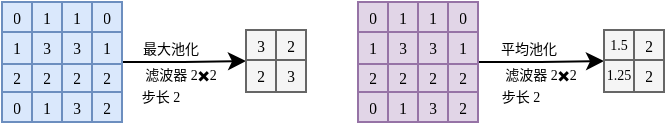 <mxfile version="26.0.6">
  <diagram name="第 1 页" id="izp8Pm4jLJMSe67JTXpb">
    <mxGraphModel dx="589" dy="300" grid="1" gridSize="10" guides="1" tooltips="1" connect="1" arrows="1" fold="1" page="1" pageScale="1" pageWidth="827" pageHeight="1169" math="0" shadow="0">
      <root>
        <mxCell id="0" />
        <mxCell id="1" parent="0" />
        <mxCell id="DKYEslgWa8Cab13rM7Y5-148" value="" style="edgeStyle=orthogonalEdgeStyle;rounded=0;orthogonalLoop=1;jettySize=auto;html=1;fontFamily=宋体;fontSource=https%3A%2F%2Ffonts.googleapis.com%2Fcss%3Ffamily%3D%25E5%25AE%258B%25E4%25BD%2593;" edge="1" parent="1" source="DKYEslgWa8Cab13rM7Y5-1" target="DKYEslgWa8Cab13rM7Y5-127">
          <mxGeometry relative="1" as="geometry" />
        </mxCell>
        <mxCell id="DKYEslgWa8Cab13rM7Y5-1" value="" style="shape=table;startSize=0;container=1;collapsible=0;childLayout=tableLayout;fontSize=8;fontFamily=Times New Roman;swimlaneLine=1;fillColor=#dae8fc;strokeColor=#6c8ebf;" vertex="1" parent="1">
          <mxGeometry x="122" y="120" width="60" height="60" as="geometry" />
        </mxCell>
        <mxCell id="DKYEslgWa8Cab13rM7Y5-2" style="shape=tableRow;horizontal=0;startSize=0;swimlaneHead=0;swimlaneBody=0;strokeColor=inherit;top=0;left=0;bottom=0;right=0;collapsible=0;dropTarget=0;fillColor=none;points=[[0,0.5],[1,0.5]];portConstraint=eastwest;fontSize=8;fontFamily=Times New Roman;" vertex="1" parent="DKYEslgWa8Cab13rM7Y5-1">
          <mxGeometry width="60" height="15" as="geometry" />
        </mxCell>
        <mxCell id="DKYEslgWa8Cab13rM7Y5-3" value="0" style="shape=partialRectangle;html=1;whiteSpace=wrap;connectable=0;strokeColor=inherit;overflow=hidden;fillColor=none;top=0;left=0;bottom=0;right=0;pointerEvents=1;fontSize=8;fontFamily=Times New Roman;" vertex="1" parent="DKYEslgWa8Cab13rM7Y5-2">
          <mxGeometry width="15" height="15" as="geometry">
            <mxRectangle width="15" height="15" as="alternateBounds" />
          </mxGeometry>
        </mxCell>
        <mxCell id="DKYEslgWa8Cab13rM7Y5-4" value="1" style="shape=partialRectangle;html=1;whiteSpace=wrap;connectable=0;strokeColor=inherit;overflow=hidden;fillColor=none;top=0;left=0;bottom=0;right=0;pointerEvents=1;fontSize=8;fontFamily=Times New Roman;" vertex="1" parent="DKYEslgWa8Cab13rM7Y5-2">
          <mxGeometry x="15" width="15" height="15" as="geometry">
            <mxRectangle width="15" height="15" as="alternateBounds" />
          </mxGeometry>
        </mxCell>
        <mxCell id="DKYEslgWa8Cab13rM7Y5-5" value="1" style="shape=partialRectangle;html=1;whiteSpace=wrap;connectable=0;strokeColor=inherit;overflow=hidden;fillColor=none;top=0;left=0;bottom=0;right=0;pointerEvents=1;fontSize=8;fontFamily=Times New Roman;" vertex="1" parent="DKYEslgWa8Cab13rM7Y5-2">
          <mxGeometry x="30" width="15" height="15" as="geometry">
            <mxRectangle width="15" height="15" as="alternateBounds" />
          </mxGeometry>
        </mxCell>
        <mxCell id="DKYEslgWa8Cab13rM7Y5-6" value="0" style="shape=partialRectangle;html=1;whiteSpace=wrap;connectable=0;strokeColor=inherit;overflow=hidden;fillColor=none;top=0;left=0;bottom=0;right=0;pointerEvents=1;fontSize=8;fontFamily=Times New Roman;" vertex="1" parent="DKYEslgWa8Cab13rM7Y5-2">
          <mxGeometry x="45" width="15" height="15" as="geometry">
            <mxRectangle width="15" height="15" as="alternateBounds" />
          </mxGeometry>
        </mxCell>
        <mxCell id="DKYEslgWa8Cab13rM7Y5-7" style="shape=tableRow;horizontal=0;startSize=0;swimlaneHead=0;swimlaneBody=0;strokeColor=inherit;top=0;left=0;bottom=0;right=0;collapsible=0;dropTarget=0;fillColor=none;points=[[0,0.5],[1,0.5]];portConstraint=eastwest;fontSize=8;fontFamily=Times New Roman;" vertex="1" parent="DKYEslgWa8Cab13rM7Y5-1">
          <mxGeometry y="15" width="60" height="16" as="geometry" />
        </mxCell>
        <mxCell id="DKYEslgWa8Cab13rM7Y5-8" value="1" style="shape=partialRectangle;html=1;whiteSpace=wrap;connectable=0;strokeColor=inherit;overflow=hidden;fillColor=none;top=0;left=0;bottom=0;right=0;pointerEvents=1;fontSize=8;fontFamily=Times New Roman;" vertex="1" parent="DKYEslgWa8Cab13rM7Y5-7">
          <mxGeometry width="15" height="16" as="geometry">
            <mxRectangle width="15" height="16" as="alternateBounds" />
          </mxGeometry>
        </mxCell>
        <mxCell id="DKYEslgWa8Cab13rM7Y5-9" value="3" style="shape=partialRectangle;html=1;whiteSpace=wrap;connectable=0;strokeColor=inherit;overflow=hidden;fillColor=none;top=0;left=0;bottom=0;right=0;pointerEvents=1;fontSize=8;fontFamily=Times New Roman;" vertex="1" parent="DKYEslgWa8Cab13rM7Y5-7">
          <mxGeometry x="15" width="15" height="16" as="geometry">
            <mxRectangle width="15" height="16" as="alternateBounds" />
          </mxGeometry>
        </mxCell>
        <mxCell id="DKYEslgWa8Cab13rM7Y5-10" value="3" style="shape=partialRectangle;html=1;whiteSpace=wrap;connectable=0;strokeColor=inherit;overflow=hidden;fillColor=none;top=0;left=0;bottom=0;right=0;pointerEvents=1;fontSize=8;fontFamily=Times New Roman;" vertex="1" parent="DKYEslgWa8Cab13rM7Y5-7">
          <mxGeometry x="30" width="15" height="16" as="geometry">
            <mxRectangle width="15" height="16" as="alternateBounds" />
          </mxGeometry>
        </mxCell>
        <mxCell id="DKYEslgWa8Cab13rM7Y5-11" value="1" style="shape=partialRectangle;html=1;whiteSpace=wrap;connectable=0;strokeColor=inherit;overflow=hidden;fillColor=none;top=0;left=0;bottom=0;right=0;pointerEvents=1;fontSize=8;fontFamily=Times New Roman;" vertex="1" parent="DKYEslgWa8Cab13rM7Y5-7">
          <mxGeometry x="45" width="15" height="16" as="geometry">
            <mxRectangle width="15" height="16" as="alternateBounds" />
          </mxGeometry>
        </mxCell>
        <mxCell id="DKYEslgWa8Cab13rM7Y5-12" style="shape=tableRow;horizontal=0;startSize=0;swimlaneHead=0;swimlaneBody=0;strokeColor=inherit;top=0;left=0;bottom=0;right=0;collapsible=0;dropTarget=0;fillColor=none;points=[[0,0.5],[1,0.5]];portConstraint=eastwest;fontSize=8;fontFamily=Times New Roman;" vertex="1" parent="DKYEslgWa8Cab13rM7Y5-1">
          <mxGeometry y="31" width="60" height="14" as="geometry" />
        </mxCell>
        <mxCell id="DKYEslgWa8Cab13rM7Y5-13" value="2" style="shape=partialRectangle;html=1;whiteSpace=wrap;connectable=0;strokeColor=inherit;overflow=hidden;fillColor=none;top=0;left=0;bottom=0;right=0;pointerEvents=1;fontSize=8;fontFamily=Times New Roman;" vertex="1" parent="DKYEslgWa8Cab13rM7Y5-12">
          <mxGeometry width="15" height="14" as="geometry">
            <mxRectangle width="15" height="14" as="alternateBounds" />
          </mxGeometry>
        </mxCell>
        <mxCell id="DKYEslgWa8Cab13rM7Y5-14" value="2" style="shape=partialRectangle;html=1;whiteSpace=wrap;connectable=0;strokeColor=inherit;overflow=hidden;fillColor=none;top=0;left=0;bottom=0;right=0;pointerEvents=1;fontSize=8;fontFamily=Times New Roman;" vertex="1" parent="DKYEslgWa8Cab13rM7Y5-12">
          <mxGeometry x="15" width="15" height="14" as="geometry">
            <mxRectangle width="15" height="14" as="alternateBounds" />
          </mxGeometry>
        </mxCell>
        <mxCell id="DKYEslgWa8Cab13rM7Y5-15" value="2" style="shape=partialRectangle;html=1;whiteSpace=wrap;connectable=0;strokeColor=inherit;overflow=hidden;fillColor=none;top=0;left=0;bottom=0;right=0;pointerEvents=1;fontSize=8;fontFamily=Times New Roman;" vertex="1" parent="DKYEslgWa8Cab13rM7Y5-12">
          <mxGeometry x="30" width="15" height="14" as="geometry">
            <mxRectangle width="15" height="14" as="alternateBounds" />
          </mxGeometry>
        </mxCell>
        <mxCell id="DKYEslgWa8Cab13rM7Y5-16" value="2" style="shape=partialRectangle;html=1;whiteSpace=wrap;connectable=0;strokeColor=inherit;overflow=hidden;fillColor=none;top=0;left=0;bottom=0;right=0;pointerEvents=1;fontSize=8;fontFamily=Times New Roman;" vertex="1" parent="DKYEslgWa8Cab13rM7Y5-12">
          <mxGeometry x="45" width="15" height="14" as="geometry">
            <mxRectangle width="15" height="14" as="alternateBounds" />
          </mxGeometry>
        </mxCell>
        <mxCell id="DKYEslgWa8Cab13rM7Y5-17" style="shape=tableRow;horizontal=0;startSize=0;swimlaneHead=0;swimlaneBody=0;strokeColor=inherit;top=0;left=0;bottom=0;right=0;collapsible=0;dropTarget=0;fillColor=none;points=[[0,0.5],[1,0.5]];portConstraint=eastwest;fontSize=8;fontFamily=Times New Roman;" vertex="1" parent="DKYEslgWa8Cab13rM7Y5-1">
          <mxGeometry y="45" width="60" height="15" as="geometry" />
        </mxCell>
        <mxCell id="DKYEslgWa8Cab13rM7Y5-18" value="0" style="shape=partialRectangle;html=1;whiteSpace=wrap;connectable=0;strokeColor=inherit;overflow=hidden;fillColor=none;top=0;left=0;bottom=0;right=0;pointerEvents=1;fontSize=8;fontFamily=Times New Roman;" vertex="1" parent="DKYEslgWa8Cab13rM7Y5-17">
          <mxGeometry width="15" height="15" as="geometry">
            <mxRectangle width="15" height="15" as="alternateBounds" />
          </mxGeometry>
        </mxCell>
        <mxCell id="DKYEslgWa8Cab13rM7Y5-19" value="1" style="shape=partialRectangle;html=1;whiteSpace=wrap;connectable=0;strokeColor=inherit;overflow=hidden;fillColor=none;top=0;left=0;bottom=0;right=0;pointerEvents=1;fontSize=8;fontFamily=Times New Roman;" vertex="1" parent="DKYEslgWa8Cab13rM7Y5-17">
          <mxGeometry x="15" width="15" height="15" as="geometry">
            <mxRectangle width="15" height="15" as="alternateBounds" />
          </mxGeometry>
        </mxCell>
        <mxCell id="DKYEslgWa8Cab13rM7Y5-20" value="3" style="shape=partialRectangle;html=1;whiteSpace=wrap;connectable=0;strokeColor=inherit;overflow=hidden;fillColor=none;top=0;left=0;bottom=0;right=0;pointerEvents=1;fontSize=8;fontFamily=Times New Roman;" vertex="1" parent="DKYEslgWa8Cab13rM7Y5-17">
          <mxGeometry x="30" width="15" height="15" as="geometry">
            <mxRectangle width="15" height="15" as="alternateBounds" />
          </mxGeometry>
        </mxCell>
        <mxCell id="DKYEslgWa8Cab13rM7Y5-21" value="2" style="shape=partialRectangle;html=1;whiteSpace=wrap;connectable=0;strokeColor=inherit;overflow=hidden;fillColor=none;top=0;left=0;bottom=0;right=0;pointerEvents=1;fontSize=8;fontFamily=Times New Roman;" vertex="1" parent="DKYEslgWa8Cab13rM7Y5-17">
          <mxGeometry x="45" width="15" height="15" as="geometry">
            <mxRectangle width="15" height="15" as="alternateBounds" />
          </mxGeometry>
        </mxCell>
        <mxCell id="DKYEslgWa8Cab13rM7Y5-126" value="" style="edgeStyle=orthogonalEdgeStyle;rounded=0;orthogonalLoop=1;jettySize=auto;html=1;fontSize=8;fontFamily=宋体;fontSource=https%3A%2F%2Ffonts.googleapis.com%2Fcss%3Ffamily%3D%25E5%25AE%258B%25E4%25BD%2593;" edge="1" parent="1" source="DKYEslgWa8Cab13rM7Y5-22" target="DKYEslgWa8Cab13rM7Y5-105">
          <mxGeometry relative="1" as="geometry" />
        </mxCell>
        <mxCell id="DKYEslgWa8Cab13rM7Y5-22" value="" style="shape=table;startSize=0;container=1;collapsible=0;childLayout=tableLayout;fontSize=8;fontFamily=Times New Roman;swimlaneLine=1;fillColor=#e1d5e7;strokeColor=#9673a6;" vertex="1" parent="1">
          <mxGeometry x="300" y="120" width="60" height="60" as="geometry" />
        </mxCell>
        <mxCell id="DKYEslgWa8Cab13rM7Y5-23" style="shape=tableRow;horizontal=0;startSize=0;swimlaneHead=0;swimlaneBody=0;strokeColor=inherit;top=0;left=0;bottom=0;right=0;collapsible=0;dropTarget=0;fillColor=none;points=[[0,0.5],[1,0.5]];portConstraint=eastwest;fontSize=8;fontFamily=Times New Roman;" vertex="1" parent="DKYEslgWa8Cab13rM7Y5-22">
          <mxGeometry width="60" height="15" as="geometry" />
        </mxCell>
        <mxCell id="DKYEslgWa8Cab13rM7Y5-24" value="0" style="shape=partialRectangle;html=1;whiteSpace=wrap;connectable=0;strokeColor=inherit;overflow=hidden;fillColor=none;top=0;left=0;bottom=0;right=0;pointerEvents=1;fontSize=8;fontFamily=Times New Roman;" vertex="1" parent="DKYEslgWa8Cab13rM7Y5-23">
          <mxGeometry width="15" height="15" as="geometry">
            <mxRectangle width="15" height="15" as="alternateBounds" />
          </mxGeometry>
        </mxCell>
        <mxCell id="DKYEslgWa8Cab13rM7Y5-25" value="1" style="shape=partialRectangle;html=1;whiteSpace=wrap;connectable=0;strokeColor=inherit;overflow=hidden;fillColor=none;top=0;left=0;bottom=0;right=0;pointerEvents=1;fontSize=8;fontFamily=Times New Roman;" vertex="1" parent="DKYEslgWa8Cab13rM7Y5-23">
          <mxGeometry x="15" width="15" height="15" as="geometry">
            <mxRectangle width="15" height="15" as="alternateBounds" />
          </mxGeometry>
        </mxCell>
        <mxCell id="DKYEslgWa8Cab13rM7Y5-26" value="1" style="shape=partialRectangle;html=1;whiteSpace=wrap;connectable=0;strokeColor=inherit;overflow=hidden;fillColor=none;top=0;left=0;bottom=0;right=0;pointerEvents=1;fontSize=8;fontFamily=Times New Roman;" vertex="1" parent="DKYEslgWa8Cab13rM7Y5-23">
          <mxGeometry x="30" width="15" height="15" as="geometry">
            <mxRectangle width="15" height="15" as="alternateBounds" />
          </mxGeometry>
        </mxCell>
        <mxCell id="DKYEslgWa8Cab13rM7Y5-27" value="0" style="shape=partialRectangle;html=1;whiteSpace=wrap;connectable=0;strokeColor=inherit;overflow=hidden;fillColor=none;top=0;left=0;bottom=0;right=0;pointerEvents=1;fontSize=8;fontFamily=Times New Roman;" vertex="1" parent="DKYEslgWa8Cab13rM7Y5-23">
          <mxGeometry x="45" width="15" height="15" as="geometry">
            <mxRectangle width="15" height="15" as="alternateBounds" />
          </mxGeometry>
        </mxCell>
        <mxCell id="DKYEslgWa8Cab13rM7Y5-28" style="shape=tableRow;horizontal=0;startSize=0;swimlaneHead=0;swimlaneBody=0;strokeColor=inherit;top=0;left=0;bottom=0;right=0;collapsible=0;dropTarget=0;fillColor=none;points=[[0,0.5],[1,0.5]];portConstraint=eastwest;fontSize=8;fontFamily=Times New Roman;" vertex="1" parent="DKYEslgWa8Cab13rM7Y5-22">
          <mxGeometry y="15" width="60" height="16" as="geometry" />
        </mxCell>
        <mxCell id="DKYEslgWa8Cab13rM7Y5-29" value="1" style="shape=partialRectangle;html=1;whiteSpace=wrap;connectable=0;strokeColor=inherit;overflow=hidden;fillColor=none;top=0;left=0;bottom=0;right=0;pointerEvents=1;fontSize=8;fontFamily=Times New Roman;" vertex="1" parent="DKYEslgWa8Cab13rM7Y5-28">
          <mxGeometry width="15" height="16" as="geometry">
            <mxRectangle width="15" height="16" as="alternateBounds" />
          </mxGeometry>
        </mxCell>
        <mxCell id="DKYEslgWa8Cab13rM7Y5-30" value="3" style="shape=partialRectangle;html=1;whiteSpace=wrap;connectable=0;strokeColor=inherit;overflow=hidden;fillColor=none;top=0;left=0;bottom=0;right=0;pointerEvents=1;fontSize=8;fontFamily=Times New Roman;" vertex="1" parent="DKYEslgWa8Cab13rM7Y5-28">
          <mxGeometry x="15" width="15" height="16" as="geometry">
            <mxRectangle width="15" height="16" as="alternateBounds" />
          </mxGeometry>
        </mxCell>
        <mxCell id="DKYEslgWa8Cab13rM7Y5-31" value="3" style="shape=partialRectangle;html=1;whiteSpace=wrap;connectable=0;strokeColor=inherit;overflow=hidden;fillColor=none;top=0;left=0;bottom=0;right=0;pointerEvents=1;fontSize=8;fontFamily=Times New Roman;" vertex="1" parent="DKYEslgWa8Cab13rM7Y5-28">
          <mxGeometry x="30" width="15" height="16" as="geometry">
            <mxRectangle width="15" height="16" as="alternateBounds" />
          </mxGeometry>
        </mxCell>
        <mxCell id="DKYEslgWa8Cab13rM7Y5-32" value="1" style="shape=partialRectangle;html=1;whiteSpace=wrap;connectable=0;strokeColor=inherit;overflow=hidden;fillColor=none;top=0;left=0;bottom=0;right=0;pointerEvents=1;fontSize=8;fontFamily=Times New Roman;" vertex="1" parent="DKYEslgWa8Cab13rM7Y5-28">
          <mxGeometry x="45" width="15" height="16" as="geometry">
            <mxRectangle width="15" height="16" as="alternateBounds" />
          </mxGeometry>
        </mxCell>
        <mxCell id="DKYEslgWa8Cab13rM7Y5-33" style="shape=tableRow;horizontal=0;startSize=0;swimlaneHead=0;swimlaneBody=0;strokeColor=inherit;top=0;left=0;bottom=0;right=0;collapsible=0;dropTarget=0;fillColor=none;points=[[0,0.5],[1,0.5]];portConstraint=eastwest;fontSize=8;fontFamily=Times New Roman;" vertex="1" parent="DKYEslgWa8Cab13rM7Y5-22">
          <mxGeometry y="31" width="60" height="14" as="geometry" />
        </mxCell>
        <mxCell id="DKYEslgWa8Cab13rM7Y5-34" value="2" style="shape=partialRectangle;html=1;whiteSpace=wrap;connectable=0;strokeColor=inherit;overflow=hidden;fillColor=none;top=0;left=0;bottom=0;right=0;pointerEvents=1;fontSize=8;fontFamily=Times New Roman;" vertex="1" parent="DKYEslgWa8Cab13rM7Y5-33">
          <mxGeometry width="15" height="14" as="geometry">
            <mxRectangle width="15" height="14" as="alternateBounds" />
          </mxGeometry>
        </mxCell>
        <mxCell id="DKYEslgWa8Cab13rM7Y5-35" value="2" style="shape=partialRectangle;html=1;whiteSpace=wrap;connectable=0;strokeColor=inherit;overflow=hidden;fillColor=none;top=0;left=0;bottom=0;right=0;pointerEvents=1;fontSize=8;fontFamily=Times New Roman;" vertex="1" parent="DKYEslgWa8Cab13rM7Y5-33">
          <mxGeometry x="15" width="15" height="14" as="geometry">
            <mxRectangle width="15" height="14" as="alternateBounds" />
          </mxGeometry>
        </mxCell>
        <mxCell id="DKYEslgWa8Cab13rM7Y5-36" value="2" style="shape=partialRectangle;html=1;whiteSpace=wrap;connectable=0;strokeColor=inherit;overflow=hidden;fillColor=none;top=0;left=0;bottom=0;right=0;pointerEvents=1;fontSize=8;fontFamily=Times New Roman;" vertex="1" parent="DKYEslgWa8Cab13rM7Y5-33">
          <mxGeometry x="30" width="15" height="14" as="geometry">
            <mxRectangle width="15" height="14" as="alternateBounds" />
          </mxGeometry>
        </mxCell>
        <mxCell id="DKYEslgWa8Cab13rM7Y5-37" value="2" style="shape=partialRectangle;html=1;whiteSpace=wrap;connectable=0;strokeColor=inherit;overflow=hidden;fillColor=none;top=0;left=0;bottom=0;right=0;pointerEvents=1;fontSize=8;fontFamily=Times New Roman;" vertex="1" parent="DKYEslgWa8Cab13rM7Y5-33">
          <mxGeometry x="45" width="15" height="14" as="geometry">
            <mxRectangle width="15" height="14" as="alternateBounds" />
          </mxGeometry>
        </mxCell>
        <mxCell id="DKYEslgWa8Cab13rM7Y5-38" style="shape=tableRow;horizontal=0;startSize=0;swimlaneHead=0;swimlaneBody=0;strokeColor=inherit;top=0;left=0;bottom=0;right=0;collapsible=0;dropTarget=0;fillColor=none;points=[[0,0.5],[1,0.5]];portConstraint=eastwest;fontSize=8;fontFamily=Times New Roman;" vertex="1" parent="DKYEslgWa8Cab13rM7Y5-22">
          <mxGeometry y="45" width="60" height="15" as="geometry" />
        </mxCell>
        <mxCell id="DKYEslgWa8Cab13rM7Y5-39" value="0" style="shape=partialRectangle;html=1;whiteSpace=wrap;connectable=0;strokeColor=inherit;overflow=hidden;fillColor=none;top=0;left=0;bottom=0;right=0;pointerEvents=1;fontSize=8;fontFamily=Times New Roman;" vertex="1" parent="DKYEslgWa8Cab13rM7Y5-38">
          <mxGeometry width="15" height="15" as="geometry">
            <mxRectangle width="15" height="15" as="alternateBounds" />
          </mxGeometry>
        </mxCell>
        <mxCell id="DKYEslgWa8Cab13rM7Y5-40" value="1" style="shape=partialRectangle;html=1;whiteSpace=wrap;connectable=0;strokeColor=inherit;overflow=hidden;fillColor=none;top=0;left=0;bottom=0;right=0;pointerEvents=1;fontSize=8;fontFamily=Times New Roman;" vertex="1" parent="DKYEslgWa8Cab13rM7Y5-38">
          <mxGeometry x="15" width="15" height="15" as="geometry">
            <mxRectangle width="15" height="15" as="alternateBounds" />
          </mxGeometry>
        </mxCell>
        <mxCell id="DKYEslgWa8Cab13rM7Y5-41" value="3" style="shape=partialRectangle;html=1;whiteSpace=wrap;connectable=0;strokeColor=inherit;overflow=hidden;fillColor=none;top=0;left=0;bottom=0;right=0;pointerEvents=1;fontSize=8;fontFamily=Times New Roman;" vertex="1" parent="DKYEslgWa8Cab13rM7Y5-38">
          <mxGeometry x="30" width="15" height="15" as="geometry">
            <mxRectangle width="15" height="15" as="alternateBounds" />
          </mxGeometry>
        </mxCell>
        <mxCell id="DKYEslgWa8Cab13rM7Y5-42" value="2" style="shape=partialRectangle;html=1;whiteSpace=wrap;connectable=0;strokeColor=inherit;overflow=hidden;fillColor=none;top=0;left=0;bottom=0;right=0;pointerEvents=1;fontSize=8;fontFamily=Times New Roman;" vertex="1" parent="DKYEslgWa8Cab13rM7Y5-38">
          <mxGeometry x="45" width="15" height="15" as="geometry">
            <mxRectangle width="15" height="15" as="alternateBounds" />
          </mxGeometry>
        </mxCell>
        <mxCell id="DKYEslgWa8Cab13rM7Y5-105" value="" style="shape=table;startSize=0;container=1;collapsible=0;childLayout=tableLayout;fontSize=8;fontFamily=Times New Roman;swimlaneLine=1;fillColor=#f5f5f5;strokeColor=#666666;fontColor=#333333;" vertex="1" parent="1">
          <mxGeometry x="423" y="134" width="30" height="31" as="geometry" />
        </mxCell>
        <mxCell id="DKYEslgWa8Cab13rM7Y5-106" style="shape=tableRow;horizontal=0;startSize=0;swimlaneHead=0;swimlaneBody=0;strokeColor=inherit;top=0;left=0;bottom=0;right=0;collapsible=0;dropTarget=0;fillColor=none;points=[[0,0.5],[1,0.5]];portConstraint=eastwest;fontSize=8;fontFamily=Times New Roman;" vertex="1" parent="DKYEslgWa8Cab13rM7Y5-105">
          <mxGeometry width="30" height="15" as="geometry" />
        </mxCell>
        <mxCell id="DKYEslgWa8Cab13rM7Y5-107" value="1.5" style="shape=partialRectangle;html=1;whiteSpace=wrap;connectable=0;strokeColor=inherit;overflow=hidden;fillColor=none;top=0;left=0;bottom=0;right=0;pointerEvents=1;fontSize=7;fontFamily=Times New Roman;" vertex="1" parent="DKYEslgWa8Cab13rM7Y5-106">
          <mxGeometry width="15" height="15" as="geometry">
            <mxRectangle width="15" height="15" as="alternateBounds" />
          </mxGeometry>
        </mxCell>
        <mxCell id="DKYEslgWa8Cab13rM7Y5-108" value="2" style="shape=partialRectangle;html=1;whiteSpace=wrap;connectable=0;strokeColor=inherit;overflow=hidden;fillColor=none;top=0;left=0;bottom=0;right=0;pointerEvents=1;fontSize=8;fontFamily=Times New Roman;" vertex="1" parent="DKYEslgWa8Cab13rM7Y5-106">
          <mxGeometry x="15" width="15" height="15" as="geometry">
            <mxRectangle width="15" height="15" as="alternateBounds" />
          </mxGeometry>
        </mxCell>
        <mxCell id="DKYEslgWa8Cab13rM7Y5-111" style="shape=tableRow;horizontal=0;startSize=0;swimlaneHead=0;swimlaneBody=0;strokeColor=inherit;top=0;left=0;bottom=0;right=0;collapsible=0;dropTarget=0;fillColor=none;points=[[0,0.5],[1,0.5]];portConstraint=eastwest;fontSize=8;fontFamily=Times New Roman;" vertex="1" parent="DKYEslgWa8Cab13rM7Y5-105">
          <mxGeometry y="15" width="30" height="16" as="geometry" />
        </mxCell>
        <mxCell id="DKYEslgWa8Cab13rM7Y5-112" value="1.25" style="shape=partialRectangle;html=1;whiteSpace=wrap;connectable=0;strokeColor=inherit;overflow=hidden;fillColor=none;top=0;left=0;bottom=0;right=0;pointerEvents=1;fontSize=7;fontFamily=Times New Roman;" vertex="1" parent="DKYEslgWa8Cab13rM7Y5-111">
          <mxGeometry width="15" height="16" as="geometry">
            <mxRectangle width="15" height="16" as="alternateBounds" />
          </mxGeometry>
        </mxCell>
        <mxCell id="DKYEslgWa8Cab13rM7Y5-113" value="2" style="shape=partialRectangle;html=1;whiteSpace=wrap;connectable=0;strokeColor=inherit;overflow=hidden;fillColor=none;top=0;left=0;bottom=0;right=0;pointerEvents=1;fontSize=8;fontFamily=Times New Roman;" vertex="1" parent="DKYEslgWa8Cab13rM7Y5-111">
          <mxGeometry x="15" width="15" height="16" as="geometry">
            <mxRectangle width="15" height="16" as="alternateBounds" />
          </mxGeometry>
        </mxCell>
        <mxCell id="DKYEslgWa8Cab13rM7Y5-127" value="" style="shape=table;startSize=0;container=1;collapsible=0;childLayout=tableLayout;fontSize=8;fontFamily=Times New Roman;swimlaneLine=1;fillColor=#f5f5f5;strokeColor=#666666;fontColor=#333333;" vertex="1" parent="1">
          <mxGeometry x="244" y="134" width="30" height="31" as="geometry" />
        </mxCell>
        <mxCell id="DKYEslgWa8Cab13rM7Y5-128" style="shape=tableRow;horizontal=0;startSize=0;swimlaneHead=0;swimlaneBody=0;strokeColor=inherit;top=0;left=0;bottom=0;right=0;collapsible=0;dropTarget=0;fillColor=none;points=[[0,0.5],[1,0.5]];portConstraint=eastwest;fontSize=8;fontFamily=Times New Roman;" vertex="1" parent="DKYEslgWa8Cab13rM7Y5-127">
          <mxGeometry width="30" height="15" as="geometry" />
        </mxCell>
        <mxCell id="DKYEslgWa8Cab13rM7Y5-129" value="3" style="shape=partialRectangle;html=1;whiteSpace=wrap;connectable=0;strokeColor=inherit;overflow=hidden;fillColor=none;top=0;left=0;bottom=0;right=0;pointerEvents=1;fontSize=8;fontFamily=Times New Roman;" vertex="1" parent="DKYEslgWa8Cab13rM7Y5-128">
          <mxGeometry width="15" height="15" as="geometry">
            <mxRectangle width="15" height="15" as="alternateBounds" />
          </mxGeometry>
        </mxCell>
        <mxCell id="DKYEslgWa8Cab13rM7Y5-130" value="2" style="shape=partialRectangle;html=1;whiteSpace=wrap;connectable=0;strokeColor=inherit;overflow=hidden;fillColor=none;top=0;left=0;bottom=0;right=0;pointerEvents=1;fontSize=8;fontFamily=Times New Roman;" vertex="1" parent="DKYEslgWa8Cab13rM7Y5-128">
          <mxGeometry x="15" width="15" height="15" as="geometry">
            <mxRectangle width="15" height="15" as="alternateBounds" />
          </mxGeometry>
        </mxCell>
        <mxCell id="DKYEslgWa8Cab13rM7Y5-133" style="shape=tableRow;horizontal=0;startSize=0;swimlaneHead=0;swimlaneBody=0;strokeColor=inherit;top=0;left=0;bottom=0;right=0;collapsible=0;dropTarget=0;fillColor=none;points=[[0,0.5],[1,0.5]];portConstraint=eastwest;fontSize=8;fontFamily=Times New Roman;" vertex="1" parent="DKYEslgWa8Cab13rM7Y5-127">
          <mxGeometry y="15" width="30" height="16" as="geometry" />
        </mxCell>
        <mxCell id="DKYEslgWa8Cab13rM7Y5-134" value="2" style="shape=partialRectangle;html=1;whiteSpace=wrap;connectable=0;strokeColor=inherit;overflow=hidden;fillColor=none;top=0;left=0;bottom=0;right=0;pointerEvents=1;fontSize=8;fontFamily=Times New Roman;" vertex="1" parent="DKYEslgWa8Cab13rM7Y5-133">
          <mxGeometry width="15" height="16" as="geometry">
            <mxRectangle width="15" height="16" as="alternateBounds" />
          </mxGeometry>
        </mxCell>
        <mxCell id="DKYEslgWa8Cab13rM7Y5-135" value="3" style="shape=partialRectangle;html=1;whiteSpace=wrap;connectable=0;strokeColor=inherit;overflow=hidden;fillColor=none;top=0;left=0;bottom=0;right=0;pointerEvents=1;fontSize=8;fontFamily=Times New Roman;" vertex="1" parent="DKYEslgWa8Cab13rM7Y5-133">
          <mxGeometry x="15" width="15" height="16" as="geometry">
            <mxRectangle width="15" height="16" as="alternateBounds" />
          </mxGeometry>
        </mxCell>
        <mxCell id="DKYEslgWa8Cab13rM7Y5-154" value="最大池化" style="text;html=1;align=center;verticalAlign=middle;resizable=0;points=[];autosize=1;strokeColor=none;fillColor=none;fontSize=7;fontFamily=宋体;fontSource=https%3A%2F%2Ffonts.googleapis.com%2Fcss%3Ffamily%3D%25E5%25AE%258B%25E4%25BD%2593;" vertex="1" parent="1">
          <mxGeometry x="181" y="134" width="50" height="20" as="geometry" />
        </mxCell>
        <mxCell id="DKYEslgWa8Cab13rM7Y5-155" value="滤波器 &lt;font face=&quot;Times New Roman&quot;&gt;2✖️2&lt;/font&gt;" style="text;html=1;align=center;verticalAlign=middle;resizable=0;points=[];autosize=1;strokeColor=none;fillColor=none;fontSize=7;fontFamily=宋体;fontSource=https%3A%2F%2Ffonts.googleapis.com%2Fcss%3Ffamily%3D%25E5%25AE%258B%25E4%25BD%2593;" vertex="1" parent="1">
          <mxGeometry x="181" y="147" width="60" height="20" as="geometry" />
        </mxCell>
        <mxCell id="DKYEslgWa8Cab13rM7Y5-156" value="步长 &lt;font face=&quot;Times New Roman&quot;&gt;2&lt;/font&gt;" style="text;html=1;align=center;verticalAlign=middle;resizable=0;points=[];autosize=1;strokeColor=none;fillColor=none;fontSize=7;fontFamily=宋体;fontSource=https%3A%2F%2Ffonts.googleapis.com%2Fcss%3Ffamily%3D%25E5%25AE%258B%25E4%25BD%2593;" vertex="1" parent="1">
          <mxGeometry x="181" y="158" width="40" height="20" as="geometry" />
        </mxCell>
        <mxCell id="DKYEslgWa8Cab13rM7Y5-157" value="平均池化" style="text;html=1;align=center;verticalAlign=middle;resizable=0;points=[];autosize=1;strokeColor=none;fillColor=none;fontSize=7;fontFamily=宋体;fontSource=https%3A%2F%2Ffonts.googleapis.com%2Fcss%3Ffamily%3D%25E5%25AE%258B%25E4%25BD%2593;" vertex="1" parent="1">
          <mxGeometry x="360" y="134" width="50" height="20" as="geometry" />
        </mxCell>
        <mxCell id="DKYEslgWa8Cab13rM7Y5-158" value="滤波器 &lt;font face=&quot;Times New Roman&quot;&gt;2✖️2&lt;/font&gt;" style="text;html=1;align=center;verticalAlign=middle;resizable=0;points=[];autosize=1;strokeColor=none;fillColor=none;fontSize=7;fontFamily=宋体;fontSource=https%3A%2F%2Ffonts.googleapis.com%2Fcss%3Ffamily%3D%25E5%25AE%258B%25E4%25BD%2593;" vertex="1" parent="1">
          <mxGeometry x="361" y="147" width="60" height="20" as="geometry" />
        </mxCell>
        <mxCell id="DKYEslgWa8Cab13rM7Y5-159" value="步长 2" style="text;html=1;align=center;verticalAlign=middle;resizable=0;points=[];autosize=1;strokeColor=none;fillColor=none;fontSize=7;fontFamily=Times New Roman;" vertex="1" parent="1">
          <mxGeometry x="361" y="158" width="40" height="20" as="geometry" />
        </mxCell>
      </root>
    </mxGraphModel>
  </diagram>
</mxfile>
